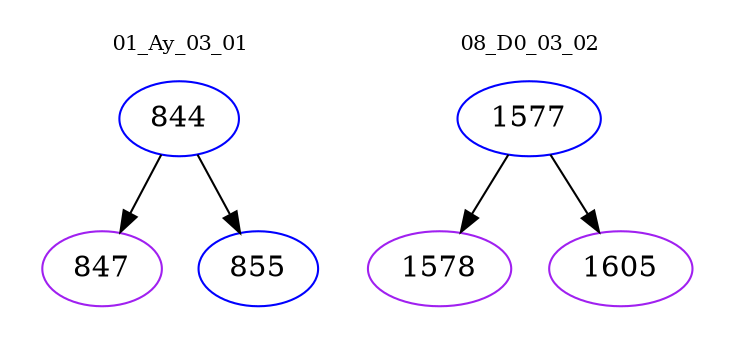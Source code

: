 digraph{
subgraph cluster_0 {
color = white
label = "01_Ay_03_01";
fontsize=10;
T0_844 [label="844", color="blue"]
T0_844 -> T0_847 [color="black"]
T0_847 [label="847", color="purple"]
T0_844 -> T0_855 [color="black"]
T0_855 [label="855", color="blue"]
}
subgraph cluster_1 {
color = white
label = "08_D0_03_02";
fontsize=10;
T1_1577 [label="1577", color="blue"]
T1_1577 -> T1_1578 [color="black"]
T1_1578 [label="1578", color="purple"]
T1_1577 -> T1_1605 [color="black"]
T1_1605 [label="1605", color="purple"]
}
}
